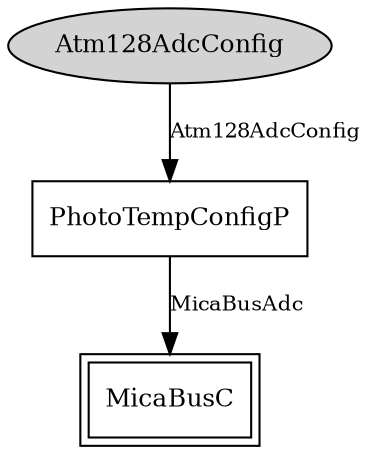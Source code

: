 digraph "tos.sensorboards.mda100.PhotoTempConfigC" {
  n0x2ace8378d978 [shape=ellipse, style=filled, label="Atm128AdcConfig", fontsize=12];
  "PhotoTempConfigP" [fontsize=12, shape=box, URL="../chtml/tos.sensorboards.mda100.PhotoTempConfigP.html"];
  "PhotoTempConfigP" [fontsize=12, shape=box, URL="../chtml/tos.sensorboards.mda100.PhotoTempConfigP.html"];
  "MicaBusC" [fontsize=12, shape=box,peripheries=2, URL="../chtml/tos.platforms.mica.MicaBusC.html"];
  "n0x2ace8378d978" -> "PhotoTempConfigP" [label="Atm128AdcConfig", URL="../ihtml/tos.chips.atm128.adc.Atm128AdcConfig.html", fontsize=10];
  "PhotoTempConfigP" -> "MicaBusC" [label="MicaBusAdc", URL="../ihtml/tos.platforms.mica.MicaBusAdc.html", fontsize=10];
}
